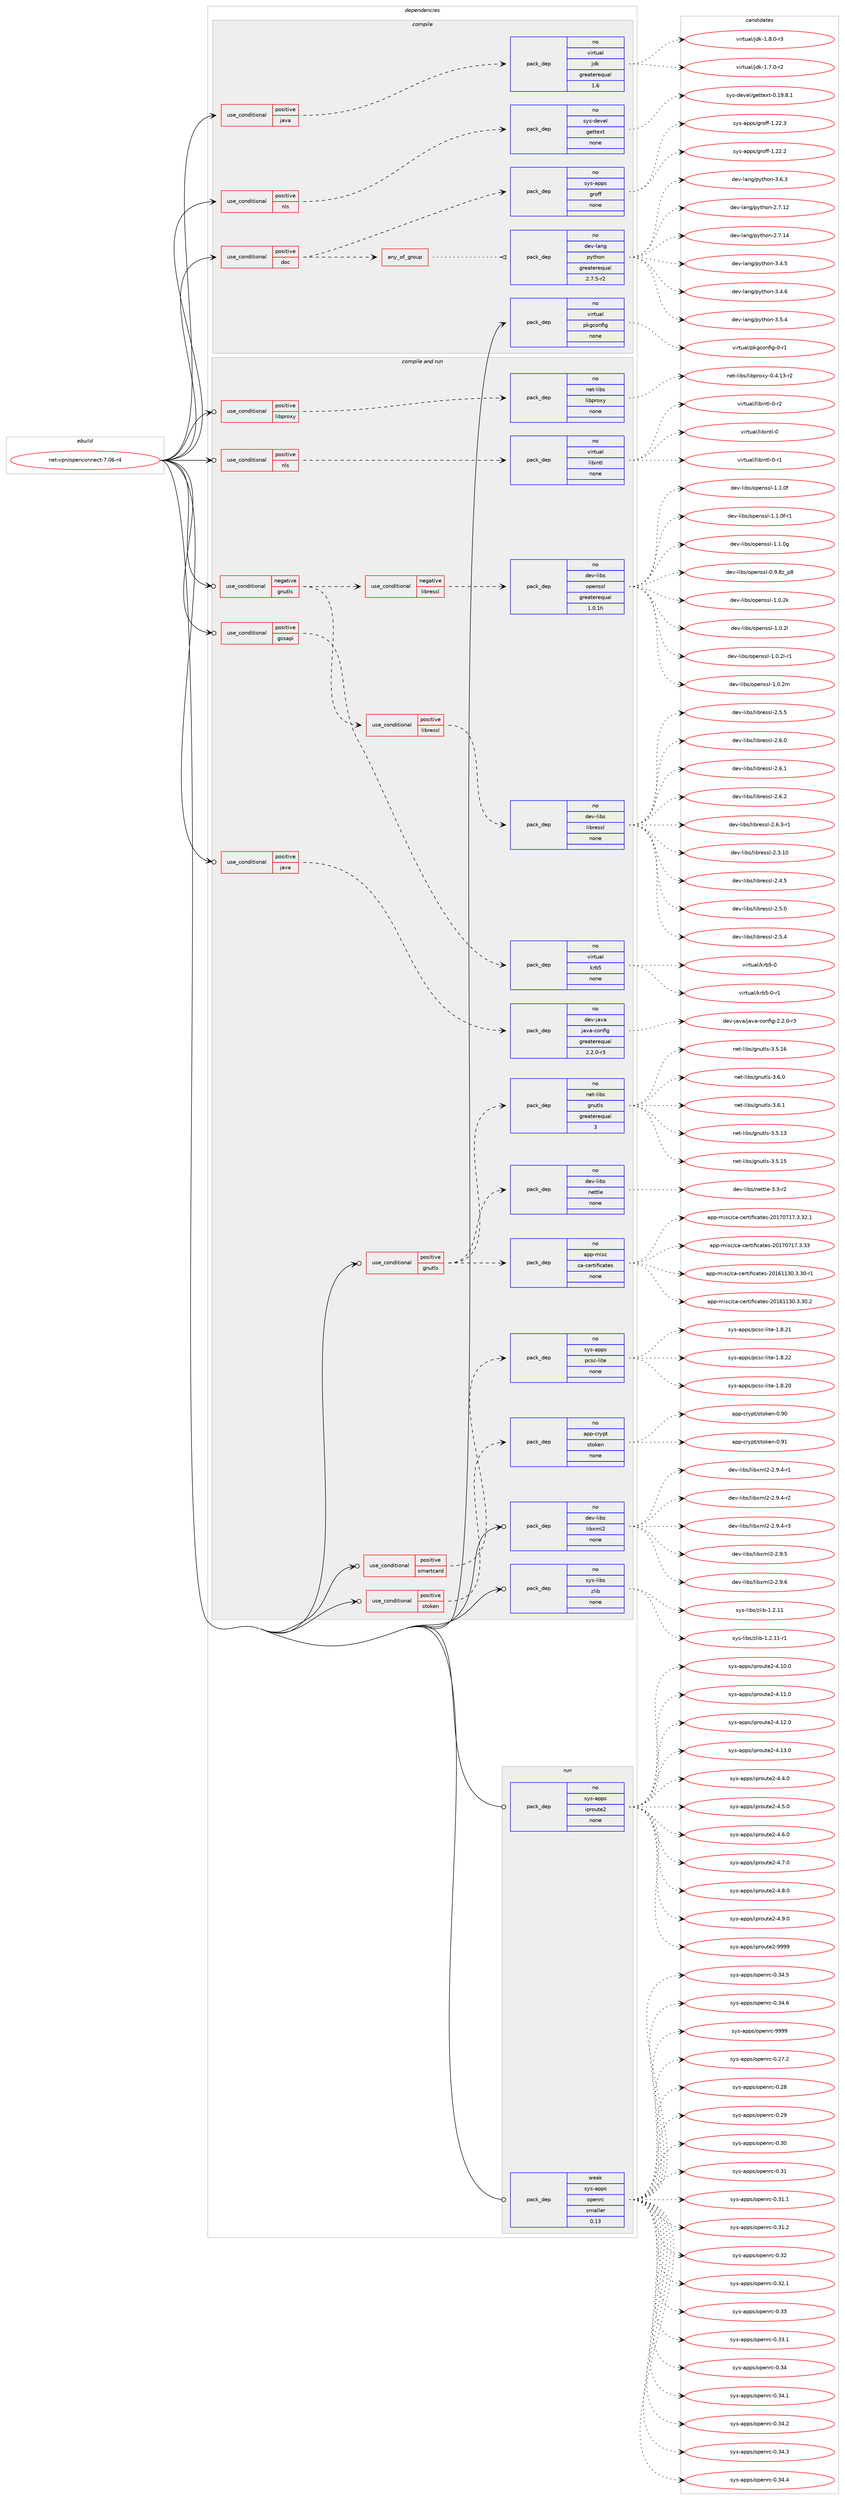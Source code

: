 digraph prolog {

# *************
# Graph options
# *************

newrank=true;
concentrate=true;
compound=true;
graph [rankdir=LR,fontname=Helvetica,fontsize=10,ranksep=1.5];#, ranksep=2.5, nodesep=0.2];
edge  [arrowhead=vee];
node  [fontname=Helvetica,fontsize=10];

# **********
# The ebuild
# **********

subgraph cluster_leftcol {
color=gray;
rank=same;
label=<<i>ebuild</i>>;
id [label="net-vpn/openconnect-7.06-r4", color=red, width=4, href="../net-vpn/openconnect-7.06-r4.svg"];
}

# ****************
# The dependencies
# ****************

subgraph cluster_midcol {
color=gray;
label=<<i>dependencies</i>>;
subgraph cluster_compile {
fillcolor="#eeeeee";
style=filled;
label=<<i>compile</i>>;
subgraph cond108192 {
dependency438004 [label=<<TABLE BORDER="0" CELLBORDER="1" CELLSPACING="0" CELLPADDING="4"><TR><TD ROWSPAN="3" CELLPADDING="10">use_conditional</TD></TR><TR><TD>positive</TD></TR><TR><TD>doc</TD></TR></TABLE>>, shape=none, color=red];
subgraph any7355 {
dependency438005 [label=<<TABLE BORDER="0" CELLBORDER="1" CELLSPACING="0" CELLPADDING="4"><TR><TD CELLPADDING="10">any_of_group</TD></TR></TABLE>>, shape=none, color=red];subgraph pack322220 {
dependency438006 [label=<<TABLE BORDER="0" CELLBORDER="1" CELLSPACING="0" CELLPADDING="4" WIDTH="220"><TR><TD ROWSPAN="6" CELLPADDING="30">pack_dep</TD></TR><TR><TD WIDTH="110">no</TD></TR><TR><TD>dev-lang</TD></TR><TR><TD>python</TD></TR><TR><TD>greaterequal</TD></TR><TR><TD>2.7.5-r2</TD></TR></TABLE>>, shape=none, color=blue];
}
dependency438005:e -> dependency438006:w [weight=20,style="dotted",arrowhead="oinv"];
}
dependency438004:e -> dependency438005:w [weight=20,style="dashed",arrowhead="vee"];
subgraph pack322221 {
dependency438007 [label=<<TABLE BORDER="0" CELLBORDER="1" CELLSPACING="0" CELLPADDING="4" WIDTH="220"><TR><TD ROWSPAN="6" CELLPADDING="30">pack_dep</TD></TR><TR><TD WIDTH="110">no</TD></TR><TR><TD>sys-apps</TD></TR><TR><TD>groff</TD></TR><TR><TD>none</TD></TR><TR><TD></TD></TR></TABLE>>, shape=none, color=blue];
}
dependency438004:e -> dependency438007:w [weight=20,style="dashed",arrowhead="vee"];
}
id:e -> dependency438004:w [weight=20,style="solid",arrowhead="vee"];
subgraph cond108193 {
dependency438008 [label=<<TABLE BORDER="0" CELLBORDER="1" CELLSPACING="0" CELLPADDING="4"><TR><TD ROWSPAN="3" CELLPADDING="10">use_conditional</TD></TR><TR><TD>positive</TD></TR><TR><TD>java</TD></TR></TABLE>>, shape=none, color=red];
subgraph pack322222 {
dependency438009 [label=<<TABLE BORDER="0" CELLBORDER="1" CELLSPACING="0" CELLPADDING="4" WIDTH="220"><TR><TD ROWSPAN="6" CELLPADDING="30">pack_dep</TD></TR><TR><TD WIDTH="110">no</TD></TR><TR><TD>virtual</TD></TR><TR><TD>jdk</TD></TR><TR><TD>greaterequal</TD></TR><TR><TD>1.6</TD></TR></TABLE>>, shape=none, color=blue];
}
dependency438008:e -> dependency438009:w [weight=20,style="dashed",arrowhead="vee"];
}
id:e -> dependency438008:w [weight=20,style="solid",arrowhead="vee"];
subgraph cond108194 {
dependency438010 [label=<<TABLE BORDER="0" CELLBORDER="1" CELLSPACING="0" CELLPADDING="4"><TR><TD ROWSPAN="3" CELLPADDING="10">use_conditional</TD></TR><TR><TD>positive</TD></TR><TR><TD>nls</TD></TR></TABLE>>, shape=none, color=red];
subgraph pack322223 {
dependency438011 [label=<<TABLE BORDER="0" CELLBORDER="1" CELLSPACING="0" CELLPADDING="4" WIDTH="220"><TR><TD ROWSPAN="6" CELLPADDING="30">pack_dep</TD></TR><TR><TD WIDTH="110">no</TD></TR><TR><TD>sys-devel</TD></TR><TR><TD>gettext</TD></TR><TR><TD>none</TD></TR><TR><TD></TD></TR></TABLE>>, shape=none, color=blue];
}
dependency438010:e -> dependency438011:w [weight=20,style="dashed",arrowhead="vee"];
}
id:e -> dependency438010:w [weight=20,style="solid",arrowhead="vee"];
subgraph pack322224 {
dependency438012 [label=<<TABLE BORDER="0" CELLBORDER="1" CELLSPACING="0" CELLPADDING="4" WIDTH="220"><TR><TD ROWSPAN="6" CELLPADDING="30">pack_dep</TD></TR><TR><TD WIDTH="110">no</TD></TR><TR><TD>virtual</TD></TR><TR><TD>pkgconfig</TD></TR><TR><TD>none</TD></TR><TR><TD></TD></TR></TABLE>>, shape=none, color=blue];
}
id:e -> dependency438012:w [weight=20,style="solid",arrowhead="vee"];
}
subgraph cluster_compileandrun {
fillcolor="#eeeeee";
style=filled;
label=<<i>compile and run</i>>;
subgraph cond108195 {
dependency438013 [label=<<TABLE BORDER="0" CELLBORDER="1" CELLSPACING="0" CELLPADDING="4"><TR><TD ROWSPAN="3" CELLPADDING="10">use_conditional</TD></TR><TR><TD>negative</TD></TR><TR><TD>gnutls</TD></TR></TABLE>>, shape=none, color=red];
subgraph cond108196 {
dependency438014 [label=<<TABLE BORDER="0" CELLBORDER="1" CELLSPACING="0" CELLPADDING="4"><TR><TD ROWSPAN="3" CELLPADDING="10">use_conditional</TD></TR><TR><TD>negative</TD></TR><TR><TD>libressl</TD></TR></TABLE>>, shape=none, color=red];
subgraph pack322225 {
dependency438015 [label=<<TABLE BORDER="0" CELLBORDER="1" CELLSPACING="0" CELLPADDING="4" WIDTH="220"><TR><TD ROWSPAN="6" CELLPADDING="30">pack_dep</TD></TR><TR><TD WIDTH="110">no</TD></TR><TR><TD>dev-libs</TD></TR><TR><TD>openssl</TD></TR><TR><TD>greaterequal</TD></TR><TR><TD>1.0.1h</TD></TR></TABLE>>, shape=none, color=blue];
}
dependency438014:e -> dependency438015:w [weight=20,style="dashed",arrowhead="vee"];
}
dependency438013:e -> dependency438014:w [weight=20,style="dashed",arrowhead="vee"];
subgraph cond108197 {
dependency438016 [label=<<TABLE BORDER="0" CELLBORDER="1" CELLSPACING="0" CELLPADDING="4"><TR><TD ROWSPAN="3" CELLPADDING="10">use_conditional</TD></TR><TR><TD>positive</TD></TR><TR><TD>libressl</TD></TR></TABLE>>, shape=none, color=red];
subgraph pack322226 {
dependency438017 [label=<<TABLE BORDER="0" CELLBORDER="1" CELLSPACING="0" CELLPADDING="4" WIDTH="220"><TR><TD ROWSPAN="6" CELLPADDING="30">pack_dep</TD></TR><TR><TD WIDTH="110">no</TD></TR><TR><TD>dev-libs</TD></TR><TR><TD>libressl</TD></TR><TR><TD>none</TD></TR><TR><TD></TD></TR></TABLE>>, shape=none, color=blue];
}
dependency438016:e -> dependency438017:w [weight=20,style="dashed",arrowhead="vee"];
}
dependency438013:e -> dependency438016:w [weight=20,style="dashed",arrowhead="vee"];
}
id:e -> dependency438013:w [weight=20,style="solid",arrowhead="odotvee"];
subgraph cond108198 {
dependency438018 [label=<<TABLE BORDER="0" CELLBORDER="1" CELLSPACING="0" CELLPADDING="4"><TR><TD ROWSPAN="3" CELLPADDING="10">use_conditional</TD></TR><TR><TD>positive</TD></TR><TR><TD>gnutls</TD></TR></TABLE>>, shape=none, color=red];
subgraph pack322227 {
dependency438019 [label=<<TABLE BORDER="0" CELLBORDER="1" CELLSPACING="0" CELLPADDING="4" WIDTH="220"><TR><TD ROWSPAN="6" CELLPADDING="30">pack_dep</TD></TR><TR><TD WIDTH="110">no</TD></TR><TR><TD>app-misc</TD></TR><TR><TD>ca-certificates</TD></TR><TR><TD>none</TD></TR><TR><TD></TD></TR></TABLE>>, shape=none, color=blue];
}
dependency438018:e -> dependency438019:w [weight=20,style="dashed",arrowhead="vee"];
subgraph pack322228 {
dependency438020 [label=<<TABLE BORDER="0" CELLBORDER="1" CELLSPACING="0" CELLPADDING="4" WIDTH="220"><TR><TD ROWSPAN="6" CELLPADDING="30">pack_dep</TD></TR><TR><TD WIDTH="110">no</TD></TR><TR><TD>dev-libs</TD></TR><TR><TD>nettle</TD></TR><TR><TD>none</TD></TR><TR><TD></TD></TR></TABLE>>, shape=none, color=blue];
}
dependency438018:e -> dependency438020:w [weight=20,style="dashed",arrowhead="vee"];
subgraph pack322229 {
dependency438021 [label=<<TABLE BORDER="0" CELLBORDER="1" CELLSPACING="0" CELLPADDING="4" WIDTH="220"><TR><TD ROWSPAN="6" CELLPADDING="30">pack_dep</TD></TR><TR><TD WIDTH="110">no</TD></TR><TR><TD>net-libs</TD></TR><TR><TD>gnutls</TD></TR><TR><TD>greaterequal</TD></TR><TR><TD>3</TD></TR></TABLE>>, shape=none, color=blue];
}
dependency438018:e -> dependency438021:w [weight=20,style="dashed",arrowhead="vee"];
}
id:e -> dependency438018:w [weight=20,style="solid",arrowhead="odotvee"];
subgraph cond108199 {
dependency438022 [label=<<TABLE BORDER="0" CELLBORDER="1" CELLSPACING="0" CELLPADDING="4"><TR><TD ROWSPAN="3" CELLPADDING="10">use_conditional</TD></TR><TR><TD>positive</TD></TR><TR><TD>gssapi</TD></TR></TABLE>>, shape=none, color=red];
subgraph pack322230 {
dependency438023 [label=<<TABLE BORDER="0" CELLBORDER="1" CELLSPACING="0" CELLPADDING="4" WIDTH="220"><TR><TD ROWSPAN="6" CELLPADDING="30">pack_dep</TD></TR><TR><TD WIDTH="110">no</TD></TR><TR><TD>virtual</TD></TR><TR><TD>krb5</TD></TR><TR><TD>none</TD></TR><TR><TD></TD></TR></TABLE>>, shape=none, color=blue];
}
dependency438022:e -> dependency438023:w [weight=20,style="dashed",arrowhead="vee"];
}
id:e -> dependency438022:w [weight=20,style="solid",arrowhead="odotvee"];
subgraph cond108200 {
dependency438024 [label=<<TABLE BORDER="0" CELLBORDER="1" CELLSPACING="0" CELLPADDING="4"><TR><TD ROWSPAN="3" CELLPADDING="10">use_conditional</TD></TR><TR><TD>positive</TD></TR><TR><TD>java</TD></TR></TABLE>>, shape=none, color=red];
subgraph pack322231 {
dependency438025 [label=<<TABLE BORDER="0" CELLBORDER="1" CELLSPACING="0" CELLPADDING="4" WIDTH="220"><TR><TD ROWSPAN="6" CELLPADDING="30">pack_dep</TD></TR><TR><TD WIDTH="110">no</TD></TR><TR><TD>dev-java</TD></TR><TR><TD>java-config</TD></TR><TR><TD>greaterequal</TD></TR><TR><TD>2.2.0-r3</TD></TR></TABLE>>, shape=none, color=blue];
}
dependency438024:e -> dependency438025:w [weight=20,style="dashed",arrowhead="vee"];
}
id:e -> dependency438024:w [weight=20,style="solid",arrowhead="odotvee"];
subgraph cond108201 {
dependency438026 [label=<<TABLE BORDER="0" CELLBORDER="1" CELLSPACING="0" CELLPADDING="4"><TR><TD ROWSPAN="3" CELLPADDING="10">use_conditional</TD></TR><TR><TD>positive</TD></TR><TR><TD>libproxy</TD></TR></TABLE>>, shape=none, color=red];
subgraph pack322232 {
dependency438027 [label=<<TABLE BORDER="0" CELLBORDER="1" CELLSPACING="0" CELLPADDING="4" WIDTH="220"><TR><TD ROWSPAN="6" CELLPADDING="30">pack_dep</TD></TR><TR><TD WIDTH="110">no</TD></TR><TR><TD>net-libs</TD></TR><TR><TD>libproxy</TD></TR><TR><TD>none</TD></TR><TR><TD></TD></TR></TABLE>>, shape=none, color=blue];
}
dependency438026:e -> dependency438027:w [weight=20,style="dashed",arrowhead="vee"];
}
id:e -> dependency438026:w [weight=20,style="solid",arrowhead="odotvee"];
subgraph cond108202 {
dependency438028 [label=<<TABLE BORDER="0" CELLBORDER="1" CELLSPACING="0" CELLPADDING="4"><TR><TD ROWSPAN="3" CELLPADDING="10">use_conditional</TD></TR><TR><TD>positive</TD></TR><TR><TD>nls</TD></TR></TABLE>>, shape=none, color=red];
subgraph pack322233 {
dependency438029 [label=<<TABLE BORDER="0" CELLBORDER="1" CELLSPACING="0" CELLPADDING="4" WIDTH="220"><TR><TD ROWSPAN="6" CELLPADDING="30">pack_dep</TD></TR><TR><TD WIDTH="110">no</TD></TR><TR><TD>virtual</TD></TR><TR><TD>libintl</TD></TR><TR><TD>none</TD></TR><TR><TD></TD></TR></TABLE>>, shape=none, color=blue];
}
dependency438028:e -> dependency438029:w [weight=20,style="dashed",arrowhead="vee"];
}
id:e -> dependency438028:w [weight=20,style="solid",arrowhead="odotvee"];
subgraph cond108203 {
dependency438030 [label=<<TABLE BORDER="0" CELLBORDER="1" CELLSPACING="0" CELLPADDING="4"><TR><TD ROWSPAN="3" CELLPADDING="10">use_conditional</TD></TR><TR><TD>positive</TD></TR><TR><TD>smartcard</TD></TR></TABLE>>, shape=none, color=red];
subgraph pack322234 {
dependency438031 [label=<<TABLE BORDER="0" CELLBORDER="1" CELLSPACING="0" CELLPADDING="4" WIDTH="220"><TR><TD ROWSPAN="6" CELLPADDING="30">pack_dep</TD></TR><TR><TD WIDTH="110">no</TD></TR><TR><TD>sys-apps</TD></TR><TR><TD>pcsc-lite</TD></TR><TR><TD>none</TD></TR><TR><TD></TD></TR></TABLE>>, shape=none, color=blue];
}
dependency438030:e -> dependency438031:w [weight=20,style="dashed",arrowhead="vee"];
}
id:e -> dependency438030:w [weight=20,style="solid",arrowhead="odotvee"];
subgraph cond108204 {
dependency438032 [label=<<TABLE BORDER="0" CELLBORDER="1" CELLSPACING="0" CELLPADDING="4"><TR><TD ROWSPAN="3" CELLPADDING="10">use_conditional</TD></TR><TR><TD>positive</TD></TR><TR><TD>stoken</TD></TR></TABLE>>, shape=none, color=red];
subgraph pack322235 {
dependency438033 [label=<<TABLE BORDER="0" CELLBORDER="1" CELLSPACING="0" CELLPADDING="4" WIDTH="220"><TR><TD ROWSPAN="6" CELLPADDING="30">pack_dep</TD></TR><TR><TD WIDTH="110">no</TD></TR><TR><TD>app-crypt</TD></TR><TR><TD>stoken</TD></TR><TR><TD>none</TD></TR><TR><TD></TD></TR></TABLE>>, shape=none, color=blue];
}
dependency438032:e -> dependency438033:w [weight=20,style="dashed",arrowhead="vee"];
}
id:e -> dependency438032:w [weight=20,style="solid",arrowhead="odotvee"];
subgraph pack322236 {
dependency438034 [label=<<TABLE BORDER="0" CELLBORDER="1" CELLSPACING="0" CELLPADDING="4" WIDTH="220"><TR><TD ROWSPAN="6" CELLPADDING="30">pack_dep</TD></TR><TR><TD WIDTH="110">no</TD></TR><TR><TD>dev-libs</TD></TR><TR><TD>libxml2</TD></TR><TR><TD>none</TD></TR><TR><TD></TD></TR></TABLE>>, shape=none, color=blue];
}
id:e -> dependency438034:w [weight=20,style="solid",arrowhead="odotvee"];
subgraph pack322237 {
dependency438035 [label=<<TABLE BORDER="0" CELLBORDER="1" CELLSPACING="0" CELLPADDING="4" WIDTH="220"><TR><TD ROWSPAN="6" CELLPADDING="30">pack_dep</TD></TR><TR><TD WIDTH="110">no</TD></TR><TR><TD>sys-libs</TD></TR><TR><TD>zlib</TD></TR><TR><TD>none</TD></TR><TR><TD></TD></TR></TABLE>>, shape=none, color=blue];
}
id:e -> dependency438035:w [weight=20,style="solid",arrowhead="odotvee"];
}
subgraph cluster_run {
fillcolor="#eeeeee";
style=filled;
label=<<i>run</i>>;
subgraph pack322238 {
dependency438036 [label=<<TABLE BORDER="0" CELLBORDER="1" CELLSPACING="0" CELLPADDING="4" WIDTH="220"><TR><TD ROWSPAN="6" CELLPADDING="30">pack_dep</TD></TR><TR><TD WIDTH="110">no</TD></TR><TR><TD>sys-apps</TD></TR><TR><TD>iproute2</TD></TR><TR><TD>none</TD></TR><TR><TD></TD></TR></TABLE>>, shape=none, color=blue];
}
id:e -> dependency438036:w [weight=20,style="solid",arrowhead="odot"];
subgraph pack322239 {
dependency438037 [label=<<TABLE BORDER="0" CELLBORDER="1" CELLSPACING="0" CELLPADDING="4" WIDTH="220"><TR><TD ROWSPAN="6" CELLPADDING="30">pack_dep</TD></TR><TR><TD WIDTH="110">weak</TD></TR><TR><TD>sys-apps</TD></TR><TR><TD>openrc</TD></TR><TR><TD>smaller</TD></TR><TR><TD>0.13</TD></TR></TABLE>>, shape=none, color=blue];
}
id:e -> dependency438037:w [weight=20,style="solid",arrowhead="odot"];
}
}

# **************
# The candidates
# **************

subgraph cluster_choices {
rank=same;
color=gray;
label=<<i>candidates</i>>;

subgraph choice322220 {
color=black;
nodesep=1;
choice10010111845108971101034711212111610411111045504655464950 [label="dev-lang/python-2.7.12", color=red, width=4,href="../dev-lang/python-2.7.12.svg"];
choice10010111845108971101034711212111610411111045504655464952 [label="dev-lang/python-2.7.14", color=red, width=4,href="../dev-lang/python-2.7.14.svg"];
choice100101118451089711010347112121116104111110455146524653 [label="dev-lang/python-3.4.5", color=red, width=4,href="../dev-lang/python-3.4.5.svg"];
choice100101118451089711010347112121116104111110455146524654 [label="dev-lang/python-3.4.6", color=red, width=4,href="../dev-lang/python-3.4.6.svg"];
choice100101118451089711010347112121116104111110455146534652 [label="dev-lang/python-3.5.4", color=red, width=4,href="../dev-lang/python-3.5.4.svg"];
choice100101118451089711010347112121116104111110455146544651 [label="dev-lang/python-3.6.3", color=red, width=4,href="../dev-lang/python-3.6.3.svg"];
dependency438006:e -> choice10010111845108971101034711212111610411111045504655464950:w [style=dotted,weight="100"];
dependency438006:e -> choice10010111845108971101034711212111610411111045504655464952:w [style=dotted,weight="100"];
dependency438006:e -> choice100101118451089711010347112121116104111110455146524653:w [style=dotted,weight="100"];
dependency438006:e -> choice100101118451089711010347112121116104111110455146524654:w [style=dotted,weight="100"];
dependency438006:e -> choice100101118451089711010347112121116104111110455146534652:w [style=dotted,weight="100"];
dependency438006:e -> choice100101118451089711010347112121116104111110455146544651:w [style=dotted,weight="100"];
}
subgraph choice322221 {
color=black;
nodesep=1;
choice11512111545971121121154710311411110210245494650504650 [label="sys-apps/groff-1.22.2", color=red, width=4,href="../sys-apps/groff-1.22.2.svg"];
choice11512111545971121121154710311411110210245494650504651 [label="sys-apps/groff-1.22.3", color=red, width=4,href="../sys-apps/groff-1.22.3.svg"];
dependency438007:e -> choice11512111545971121121154710311411110210245494650504650:w [style=dotted,weight="100"];
dependency438007:e -> choice11512111545971121121154710311411110210245494650504651:w [style=dotted,weight="100"];
}
subgraph choice322222 {
color=black;
nodesep=1;
choice11810511411611797108471061001074549465546484511450 [label="virtual/jdk-1.7.0-r2", color=red, width=4,href="../virtual/jdk-1.7.0-r2.svg"];
choice11810511411611797108471061001074549465646484511451 [label="virtual/jdk-1.8.0-r3", color=red, width=4,href="../virtual/jdk-1.8.0-r3.svg"];
dependency438009:e -> choice11810511411611797108471061001074549465546484511450:w [style=dotted,weight="100"];
dependency438009:e -> choice11810511411611797108471061001074549465646484511451:w [style=dotted,weight="100"];
}
subgraph choice322223 {
color=black;
nodesep=1;
choice1151211154510010111810110847103101116116101120116454846495746564649 [label="sys-devel/gettext-0.19.8.1", color=red, width=4,href="../sys-devel/gettext-0.19.8.1.svg"];
dependency438011:e -> choice1151211154510010111810110847103101116116101120116454846495746564649:w [style=dotted,weight="100"];
}
subgraph choice322224 {
color=black;
nodesep=1;
choice11810511411611797108471121071039911111010210510345484511449 [label="virtual/pkgconfig-0-r1", color=red, width=4,href="../virtual/pkgconfig-0-r1.svg"];
dependency438012:e -> choice11810511411611797108471121071039911111010210510345484511449:w [style=dotted,weight="100"];
}
subgraph choice322225 {
color=black;
nodesep=1;
choice1001011184510810598115471111121011101151151084548465746561229511256 [label="dev-libs/openssl-0.9.8z_p8", color=red, width=4,href="../dev-libs/openssl-0.9.8z_p8.svg"];
choice100101118451081059811547111112101110115115108454946484650107 [label="dev-libs/openssl-1.0.2k", color=red, width=4,href="../dev-libs/openssl-1.0.2k.svg"];
choice100101118451081059811547111112101110115115108454946484650108 [label="dev-libs/openssl-1.0.2l", color=red, width=4,href="../dev-libs/openssl-1.0.2l.svg"];
choice1001011184510810598115471111121011101151151084549464846501084511449 [label="dev-libs/openssl-1.0.2l-r1", color=red, width=4,href="../dev-libs/openssl-1.0.2l-r1.svg"];
choice100101118451081059811547111112101110115115108454946484650109 [label="dev-libs/openssl-1.0.2m", color=red, width=4,href="../dev-libs/openssl-1.0.2m.svg"];
choice100101118451081059811547111112101110115115108454946494648102 [label="dev-libs/openssl-1.1.0f", color=red, width=4,href="../dev-libs/openssl-1.1.0f.svg"];
choice1001011184510810598115471111121011101151151084549464946481024511449 [label="dev-libs/openssl-1.1.0f-r1", color=red, width=4,href="../dev-libs/openssl-1.1.0f-r1.svg"];
choice100101118451081059811547111112101110115115108454946494648103 [label="dev-libs/openssl-1.1.0g", color=red, width=4,href="../dev-libs/openssl-1.1.0g.svg"];
dependency438015:e -> choice1001011184510810598115471111121011101151151084548465746561229511256:w [style=dotted,weight="100"];
dependency438015:e -> choice100101118451081059811547111112101110115115108454946484650107:w [style=dotted,weight="100"];
dependency438015:e -> choice100101118451081059811547111112101110115115108454946484650108:w [style=dotted,weight="100"];
dependency438015:e -> choice1001011184510810598115471111121011101151151084549464846501084511449:w [style=dotted,weight="100"];
dependency438015:e -> choice100101118451081059811547111112101110115115108454946484650109:w [style=dotted,weight="100"];
dependency438015:e -> choice100101118451081059811547111112101110115115108454946494648102:w [style=dotted,weight="100"];
dependency438015:e -> choice1001011184510810598115471111121011101151151084549464946481024511449:w [style=dotted,weight="100"];
dependency438015:e -> choice100101118451081059811547111112101110115115108454946494648103:w [style=dotted,weight="100"];
}
subgraph choice322226 {
color=black;
nodesep=1;
choice1001011184510810598115471081059811410111511510845504651464948 [label="dev-libs/libressl-2.3.10", color=red, width=4,href="../dev-libs/libressl-2.3.10.svg"];
choice10010111845108105981154710810598114101115115108455046524653 [label="dev-libs/libressl-2.4.5", color=red, width=4,href="../dev-libs/libressl-2.4.5.svg"];
choice10010111845108105981154710810598114101115115108455046534648 [label="dev-libs/libressl-2.5.0", color=red, width=4,href="../dev-libs/libressl-2.5.0.svg"];
choice10010111845108105981154710810598114101115115108455046534652 [label="dev-libs/libressl-2.5.4", color=red, width=4,href="../dev-libs/libressl-2.5.4.svg"];
choice10010111845108105981154710810598114101115115108455046534653 [label="dev-libs/libressl-2.5.5", color=red, width=4,href="../dev-libs/libressl-2.5.5.svg"];
choice10010111845108105981154710810598114101115115108455046544648 [label="dev-libs/libressl-2.6.0", color=red, width=4,href="../dev-libs/libressl-2.6.0.svg"];
choice10010111845108105981154710810598114101115115108455046544649 [label="dev-libs/libressl-2.6.1", color=red, width=4,href="../dev-libs/libressl-2.6.1.svg"];
choice10010111845108105981154710810598114101115115108455046544650 [label="dev-libs/libressl-2.6.2", color=red, width=4,href="../dev-libs/libressl-2.6.2.svg"];
choice100101118451081059811547108105981141011151151084550465446514511449 [label="dev-libs/libressl-2.6.3-r1", color=red, width=4,href="../dev-libs/libressl-2.6.3-r1.svg"];
dependency438017:e -> choice1001011184510810598115471081059811410111511510845504651464948:w [style=dotted,weight="100"];
dependency438017:e -> choice10010111845108105981154710810598114101115115108455046524653:w [style=dotted,weight="100"];
dependency438017:e -> choice10010111845108105981154710810598114101115115108455046534648:w [style=dotted,weight="100"];
dependency438017:e -> choice10010111845108105981154710810598114101115115108455046534652:w [style=dotted,weight="100"];
dependency438017:e -> choice10010111845108105981154710810598114101115115108455046534653:w [style=dotted,weight="100"];
dependency438017:e -> choice10010111845108105981154710810598114101115115108455046544648:w [style=dotted,weight="100"];
dependency438017:e -> choice10010111845108105981154710810598114101115115108455046544649:w [style=dotted,weight="100"];
dependency438017:e -> choice10010111845108105981154710810598114101115115108455046544650:w [style=dotted,weight="100"];
dependency438017:e -> choice100101118451081059811547108105981141011151151084550465446514511449:w [style=dotted,weight="100"];
}
subgraph choice322227 {
color=black;
nodesep=1;
choice9711211245109105115994799974599101114116105102105999711610111545504849544949514846514651484511449 [label="app-misc/ca-certificates-20161130.3.30-r1", color=red, width=4,href="../app-misc/ca-certificates-20161130.3.30-r1.svg"];
choice9711211245109105115994799974599101114116105102105999711610111545504849544949514846514651484650 [label="app-misc/ca-certificates-20161130.3.30.2", color=red, width=4,href="../app-misc/ca-certificates-20161130.3.30.2.svg"];
choice9711211245109105115994799974599101114116105102105999711610111545504849554855495546514651504649 [label="app-misc/ca-certificates-20170717.3.32.1", color=red, width=4,href="../app-misc/ca-certificates-20170717.3.32.1.svg"];
choice971121124510910511599479997459910111411610510210599971161011154550484955485549554651465151 [label="app-misc/ca-certificates-20170717.3.33", color=red, width=4,href="../app-misc/ca-certificates-20170717.3.33.svg"];
dependency438019:e -> choice9711211245109105115994799974599101114116105102105999711610111545504849544949514846514651484511449:w [style=dotted,weight="100"];
dependency438019:e -> choice9711211245109105115994799974599101114116105102105999711610111545504849544949514846514651484650:w [style=dotted,weight="100"];
dependency438019:e -> choice9711211245109105115994799974599101114116105102105999711610111545504849554855495546514651504649:w [style=dotted,weight="100"];
dependency438019:e -> choice971121124510910511599479997459910111411610510210599971161011154550484955485549554651465151:w [style=dotted,weight="100"];
}
subgraph choice322228 {
color=black;
nodesep=1;
choice100101118451081059811547110101116116108101455146514511450 [label="dev-libs/nettle-3.3-r2", color=red, width=4,href="../dev-libs/nettle-3.3-r2.svg"];
dependency438020:e -> choice100101118451081059811547110101116116108101455146514511450:w [style=dotted,weight="100"];
}
subgraph choice322229 {
color=black;
nodesep=1;
choice11010111645108105981154710311011711610811545514653464951 [label="net-libs/gnutls-3.5.13", color=red, width=4,href="../net-libs/gnutls-3.5.13.svg"];
choice11010111645108105981154710311011711610811545514653464953 [label="net-libs/gnutls-3.5.15", color=red, width=4,href="../net-libs/gnutls-3.5.15.svg"];
choice11010111645108105981154710311011711610811545514653464954 [label="net-libs/gnutls-3.5.16", color=red, width=4,href="../net-libs/gnutls-3.5.16.svg"];
choice110101116451081059811547103110117116108115455146544648 [label="net-libs/gnutls-3.6.0", color=red, width=4,href="../net-libs/gnutls-3.6.0.svg"];
choice110101116451081059811547103110117116108115455146544649 [label="net-libs/gnutls-3.6.1", color=red, width=4,href="../net-libs/gnutls-3.6.1.svg"];
dependency438021:e -> choice11010111645108105981154710311011711610811545514653464951:w [style=dotted,weight="100"];
dependency438021:e -> choice11010111645108105981154710311011711610811545514653464953:w [style=dotted,weight="100"];
dependency438021:e -> choice11010111645108105981154710311011711610811545514653464954:w [style=dotted,weight="100"];
dependency438021:e -> choice110101116451081059811547103110117116108115455146544648:w [style=dotted,weight="100"];
dependency438021:e -> choice110101116451081059811547103110117116108115455146544649:w [style=dotted,weight="100"];
}
subgraph choice322230 {
color=black;
nodesep=1;
choice118105114116117971084710711498534548 [label="virtual/krb5-0", color=red, width=4,href="../virtual/krb5-0.svg"];
choice1181051141161179710847107114985345484511449 [label="virtual/krb5-0-r1", color=red, width=4,href="../virtual/krb5-0-r1.svg"];
dependency438023:e -> choice118105114116117971084710711498534548:w [style=dotted,weight="100"];
dependency438023:e -> choice1181051141161179710847107114985345484511449:w [style=dotted,weight="100"];
}
subgraph choice322231 {
color=black;
nodesep=1;
choice10010111845106971189747106971189745991111101021051034550465046484511451 [label="dev-java/java-config-2.2.0-r3", color=red, width=4,href="../dev-java/java-config-2.2.0-r3.svg"];
dependency438025:e -> choice10010111845106971189747106971189745991111101021051034550465046484511451:w [style=dotted,weight="100"];
}
subgraph choice322232 {
color=black;
nodesep=1;
choice11010111645108105981154710810598112114111120121454846524649514511450 [label="net-libs/libproxy-0.4.13-r2", color=red, width=4,href="../net-libs/libproxy-0.4.13-r2.svg"];
dependency438027:e -> choice11010111645108105981154710810598112114111120121454846524649514511450:w [style=dotted,weight="100"];
}
subgraph choice322233 {
color=black;
nodesep=1;
choice1181051141161179710847108105981051101161084548 [label="virtual/libintl-0", color=red, width=4,href="../virtual/libintl-0.svg"];
choice11810511411611797108471081059810511011610845484511449 [label="virtual/libintl-0-r1", color=red, width=4,href="../virtual/libintl-0-r1.svg"];
choice11810511411611797108471081059810511011610845484511450 [label="virtual/libintl-0-r2", color=red, width=4,href="../virtual/libintl-0-r2.svg"];
dependency438029:e -> choice1181051141161179710847108105981051101161084548:w [style=dotted,weight="100"];
dependency438029:e -> choice11810511411611797108471081059810511011610845484511449:w [style=dotted,weight="100"];
dependency438029:e -> choice11810511411611797108471081059810511011610845484511450:w [style=dotted,weight="100"];
}
subgraph choice322234 {
color=black;
nodesep=1;
choice11512111545971121121154711299115994510810511610145494656465048 [label="sys-apps/pcsc-lite-1.8.20", color=red, width=4,href="../sys-apps/pcsc-lite-1.8.20.svg"];
choice11512111545971121121154711299115994510810511610145494656465049 [label="sys-apps/pcsc-lite-1.8.21", color=red, width=4,href="../sys-apps/pcsc-lite-1.8.21.svg"];
choice11512111545971121121154711299115994510810511610145494656465050 [label="sys-apps/pcsc-lite-1.8.22", color=red, width=4,href="../sys-apps/pcsc-lite-1.8.22.svg"];
dependency438031:e -> choice11512111545971121121154711299115994510810511610145494656465048:w [style=dotted,weight="100"];
dependency438031:e -> choice11512111545971121121154711299115994510810511610145494656465049:w [style=dotted,weight="100"];
dependency438031:e -> choice11512111545971121121154711299115994510810511610145494656465050:w [style=dotted,weight="100"];
}
subgraph choice322235 {
color=black;
nodesep=1;
choice971121124599114121112116471151161111071011104548465748 [label="app-crypt/stoken-0.90", color=red, width=4,href="../app-crypt/stoken-0.90.svg"];
choice971121124599114121112116471151161111071011104548465749 [label="app-crypt/stoken-0.91", color=red, width=4,href="../app-crypt/stoken-0.91.svg"];
dependency438033:e -> choice971121124599114121112116471151161111071011104548465748:w [style=dotted,weight="100"];
dependency438033:e -> choice971121124599114121112116471151161111071011104548465749:w [style=dotted,weight="100"];
}
subgraph choice322236 {
color=black;
nodesep=1;
choice10010111845108105981154710810598120109108504550465746524511449 [label="dev-libs/libxml2-2.9.4-r1", color=red, width=4,href="../dev-libs/libxml2-2.9.4-r1.svg"];
choice10010111845108105981154710810598120109108504550465746524511450 [label="dev-libs/libxml2-2.9.4-r2", color=red, width=4,href="../dev-libs/libxml2-2.9.4-r2.svg"];
choice10010111845108105981154710810598120109108504550465746524511451 [label="dev-libs/libxml2-2.9.4-r3", color=red, width=4,href="../dev-libs/libxml2-2.9.4-r3.svg"];
choice1001011184510810598115471081059812010910850455046574653 [label="dev-libs/libxml2-2.9.5", color=red, width=4,href="../dev-libs/libxml2-2.9.5.svg"];
choice1001011184510810598115471081059812010910850455046574654 [label="dev-libs/libxml2-2.9.6", color=red, width=4,href="../dev-libs/libxml2-2.9.6.svg"];
dependency438034:e -> choice10010111845108105981154710810598120109108504550465746524511449:w [style=dotted,weight="100"];
dependency438034:e -> choice10010111845108105981154710810598120109108504550465746524511450:w [style=dotted,weight="100"];
dependency438034:e -> choice10010111845108105981154710810598120109108504550465746524511451:w [style=dotted,weight="100"];
dependency438034:e -> choice1001011184510810598115471081059812010910850455046574653:w [style=dotted,weight="100"];
dependency438034:e -> choice1001011184510810598115471081059812010910850455046574654:w [style=dotted,weight="100"];
}
subgraph choice322237 {
color=black;
nodesep=1;
choice1151211154510810598115471221081059845494650464949 [label="sys-libs/zlib-1.2.11", color=red, width=4,href="../sys-libs/zlib-1.2.11.svg"];
choice11512111545108105981154712210810598454946504649494511449 [label="sys-libs/zlib-1.2.11-r1", color=red, width=4,href="../sys-libs/zlib-1.2.11-r1.svg"];
dependency438035:e -> choice1151211154510810598115471221081059845494650464949:w [style=dotted,weight="100"];
dependency438035:e -> choice11512111545108105981154712210810598454946504649494511449:w [style=dotted,weight="100"];
}
subgraph choice322238 {
color=black;
nodesep=1;
choice1151211154597112112115471051121141111171161015045524649484648 [label="sys-apps/iproute2-4.10.0", color=red, width=4,href="../sys-apps/iproute2-4.10.0.svg"];
choice1151211154597112112115471051121141111171161015045524649494648 [label="sys-apps/iproute2-4.11.0", color=red, width=4,href="../sys-apps/iproute2-4.11.0.svg"];
choice1151211154597112112115471051121141111171161015045524649504648 [label="sys-apps/iproute2-4.12.0", color=red, width=4,href="../sys-apps/iproute2-4.12.0.svg"];
choice1151211154597112112115471051121141111171161015045524649514648 [label="sys-apps/iproute2-4.13.0", color=red, width=4,href="../sys-apps/iproute2-4.13.0.svg"];
choice11512111545971121121154710511211411111711610150455246524648 [label="sys-apps/iproute2-4.4.0", color=red, width=4,href="../sys-apps/iproute2-4.4.0.svg"];
choice11512111545971121121154710511211411111711610150455246534648 [label="sys-apps/iproute2-4.5.0", color=red, width=4,href="../sys-apps/iproute2-4.5.0.svg"];
choice11512111545971121121154710511211411111711610150455246544648 [label="sys-apps/iproute2-4.6.0", color=red, width=4,href="../sys-apps/iproute2-4.6.0.svg"];
choice11512111545971121121154710511211411111711610150455246554648 [label="sys-apps/iproute2-4.7.0", color=red, width=4,href="../sys-apps/iproute2-4.7.0.svg"];
choice11512111545971121121154710511211411111711610150455246564648 [label="sys-apps/iproute2-4.8.0", color=red, width=4,href="../sys-apps/iproute2-4.8.0.svg"];
choice11512111545971121121154710511211411111711610150455246574648 [label="sys-apps/iproute2-4.9.0", color=red, width=4,href="../sys-apps/iproute2-4.9.0.svg"];
choice115121115459711211211547105112114111117116101504557575757 [label="sys-apps/iproute2-9999", color=red, width=4,href="../sys-apps/iproute2-9999.svg"];
dependency438036:e -> choice1151211154597112112115471051121141111171161015045524649484648:w [style=dotted,weight="100"];
dependency438036:e -> choice1151211154597112112115471051121141111171161015045524649494648:w [style=dotted,weight="100"];
dependency438036:e -> choice1151211154597112112115471051121141111171161015045524649504648:w [style=dotted,weight="100"];
dependency438036:e -> choice1151211154597112112115471051121141111171161015045524649514648:w [style=dotted,weight="100"];
dependency438036:e -> choice11512111545971121121154710511211411111711610150455246524648:w [style=dotted,weight="100"];
dependency438036:e -> choice11512111545971121121154710511211411111711610150455246534648:w [style=dotted,weight="100"];
dependency438036:e -> choice11512111545971121121154710511211411111711610150455246544648:w [style=dotted,weight="100"];
dependency438036:e -> choice11512111545971121121154710511211411111711610150455246554648:w [style=dotted,weight="100"];
dependency438036:e -> choice11512111545971121121154710511211411111711610150455246564648:w [style=dotted,weight="100"];
dependency438036:e -> choice11512111545971121121154710511211411111711610150455246574648:w [style=dotted,weight="100"];
dependency438036:e -> choice115121115459711211211547105112114111117116101504557575757:w [style=dotted,weight="100"];
}
subgraph choice322239 {
color=black;
nodesep=1;
choice1151211154597112112115471111121011101149945484650554650 [label="sys-apps/openrc-0.27.2", color=red, width=4,href="../sys-apps/openrc-0.27.2.svg"];
choice115121115459711211211547111112101110114994548465056 [label="sys-apps/openrc-0.28", color=red, width=4,href="../sys-apps/openrc-0.28.svg"];
choice115121115459711211211547111112101110114994548465057 [label="sys-apps/openrc-0.29", color=red, width=4,href="../sys-apps/openrc-0.29.svg"];
choice115121115459711211211547111112101110114994548465148 [label="sys-apps/openrc-0.30", color=red, width=4,href="../sys-apps/openrc-0.30.svg"];
choice115121115459711211211547111112101110114994548465149 [label="sys-apps/openrc-0.31", color=red, width=4,href="../sys-apps/openrc-0.31.svg"];
choice1151211154597112112115471111121011101149945484651494649 [label="sys-apps/openrc-0.31.1", color=red, width=4,href="../sys-apps/openrc-0.31.1.svg"];
choice1151211154597112112115471111121011101149945484651494650 [label="sys-apps/openrc-0.31.2", color=red, width=4,href="../sys-apps/openrc-0.31.2.svg"];
choice115121115459711211211547111112101110114994548465150 [label="sys-apps/openrc-0.32", color=red, width=4,href="../sys-apps/openrc-0.32.svg"];
choice1151211154597112112115471111121011101149945484651504649 [label="sys-apps/openrc-0.32.1", color=red, width=4,href="../sys-apps/openrc-0.32.1.svg"];
choice115121115459711211211547111112101110114994548465151 [label="sys-apps/openrc-0.33", color=red, width=4,href="../sys-apps/openrc-0.33.svg"];
choice1151211154597112112115471111121011101149945484651514649 [label="sys-apps/openrc-0.33.1", color=red, width=4,href="../sys-apps/openrc-0.33.1.svg"];
choice115121115459711211211547111112101110114994548465152 [label="sys-apps/openrc-0.34", color=red, width=4,href="../sys-apps/openrc-0.34.svg"];
choice1151211154597112112115471111121011101149945484651524649 [label="sys-apps/openrc-0.34.1", color=red, width=4,href="../sys-apps/openrc-0.34.1.svg"];
choice1151211154597112112115471111121011101149945484651524650 [label="sys-apps/openrc-0.34.2", color=red, width=4,href="../sys-apps/openrc-0.34.2.svg"];
choice1151211154597112112115471111121011101149945484651524651 [label="sys-apps/openrc-0.34.3", color=red, width=4,href="../sys-apps/openrc-0.34.3.svg"];
choice1151211154597112112115471111121011101149945484651524652 [label="sys-apps/openrc-0.34.4", color=red, width=4,href="../sys-apps/openrc-0.34.4.svg"];
choice1151211154597112112115471111121011101149945484651524653 [label="sys-apps/openrc-0.34.5", color=red, width=4,href="../sys-apps/openrc-0.34.5.svg"];
choice1151211154597112112115471111121011101149945484651524654 [label="sys-apps/openrc-0.34.6", color=red, width=4,href="../sys-apps/openrc-0.34.6.svg"];
choice115121115459711211211547111112101110114994557575757 [label="sys-apps/openrc-9999", color=red, width=4,href="../sys-apps/openrc-9999.svg"];
dependency438037:e -> choice1151211154597112112115471111121011101149945484650554650:w [style=dotted,weight="100"];
dependency438037:e -> choice115121115459711211211547111112101110114994548465056:w [style=dotted,weight="100"];
dependency438037:e -> choice115121115459711211211547111112101110114994548465057:w [style=dotted,weight="100"];
dependency438037:e -> choice115121115459711211211547111112101110114994548465148:w [style=dotted,weight="100"];
dependency438037:e -> choice115121115459711211211547111112101110114994548465149:w [style=dotted,weight="100"];
dependency438037:e -> choice1151211154597112112115471111121011101149945484651494649:w [style=dotted,weight="100"];
dependency438037:e -> choice1151211154597112112115471111121011101149945484651494650:w [style=dotted,weight="100"];
dependency438037:e -> choice115121115459711211211547111112101110114994548465150:w [style=dotted,weight="100"];
dependency438037:e -> choice1151211154597112112115471111121011101149945484651504649:w [style=dotted,weight="100"];
dependency438037:e -> choice115121115459711211211547111112101110114994548465151:w [style=dotted,weight="100"];
dependency438037:e -> choice1151211154597112112115471111121011101149945484651514649:w [style=dotted,weight="100"];
dependency438037:e -> choice115121115459711211211547111112101110114994548465152:w [style=dotted,weight="100"];
dependency438037:e -> choice1151211154597112112115471111121011101149945484651524649:w [style=dotted,weight="100"];
dependency438037:e -> choice1151211154597112112115471111121011101149945484651524650:w [style=dotted,weight="100"];
dependency438037:e -> choice1151211154597112112115471111121011101149945484651524651:w [style=dotted,weight="100"];
dependency438037:e -> choice1151211154597112112115471111121011101149945484651524652:w [style=dotted,weight="100"];
dependency438037:e -> choice1151211154597112112115471111121011101149945484651524653:w [style=dotted,weight="100"];
dependency438037:e -> choice1151211154597112112115471111121011101149945484651524654:w [style=dotted,weight="100"];
dependency438037:e -> choice115121115459711211211547111112101110114994557575757:w [style=dotted,weight="100"];
}
}

}
